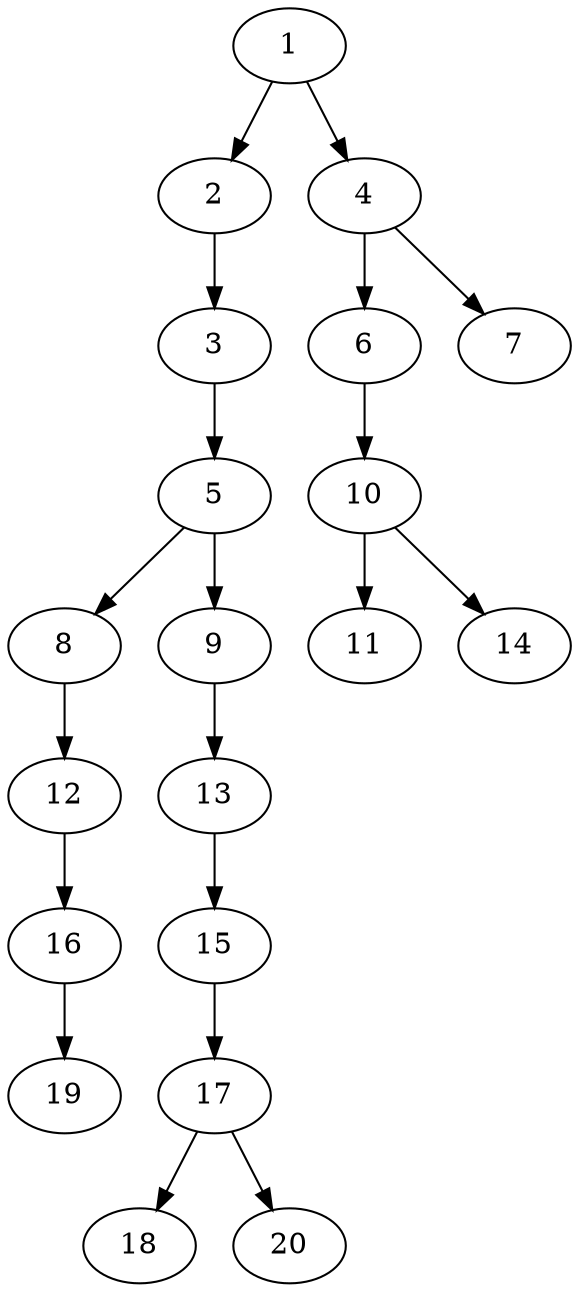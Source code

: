 // DAG automatically generated by daggen at Mon Mar 11 19:51:41 2024
// daggen-master/daggen -n 20 --fat 0.2 --density 0.7 --regular 0.5 --jump 4 --minalpha 20 --maxalpha 50 --dot -o dags/sim_10.dot 
digraph G {
  1 [size="549755813888", alpha="22.78"]
  1 -> 2 [size ="536870912"]
  1 -> 4 [size ="536870912"]
  2 [size="28991029248", alpha="23.95"]
  2 -> 3 [size ="75497472"]
  3 [size="134217728000", alpha="32.18"]
  3 -> 5 [size ="209715200"]
  4 [size="134217728000", alpha="45.15"]
  4 -> 6 [size ="209715200"]
  4 -> 7 [size ="209715200"]
  5 [size="134217728000", alpha="21.99"]
  5 -> 8 [size ="209715200"]
  5 -> 9 [size ="209715200"]
  6 [size="538516875364", alpha="26.88"]
  6 -> 10 [size ="536870912"]
  7 [size="8254676932", alpha="45.88"]
  8 [size="315233931902", alpha="31.02"]
  8 -> 12 [size ="411041792"]
  9 [size="75147354558", alpha="38.45"]
  9 -> 13 [size ="209715200"]
  10 [size="1514470656", alpha="33.91"]
  10 -> 11 [size ="33554432"]
  10 -> 14 [size ="33554432"]
  11 [size="2575303560", alpha="38.02"]
  12 [size="1800462093", alpha="34.76"]
  12 -> 16 [size ="33554432"]
  13 [size="28991029248", alpha="45.87"]
  13 -> 15 [size ="75497472"]
  14 [size="2048943210", alpha="30.20"]
  15 [size="1073741824000", alpha="35.57"]
  15 -> 17 [size ="838860800"]
  16 [size="1073741824000", alpha="31.47"]
  16 -> 19 [size ="838860800"]
  17 [size="28991029248", alpha="26.89"]
  17 -> 18 [size ="75497472"]
  17 -> 20 [size ="75497472"]
  18 [size="1666439637", alpha="27.61"]
  19 [size="33181350984", alpha="20.69"]
  20 [size="134217728000", alpha="35.14"]
}
